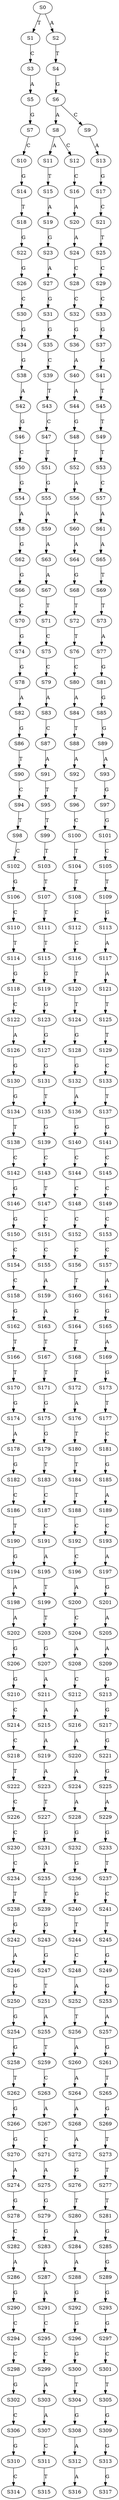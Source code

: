 strict digraph  {
	S0 -> S1 [ label = T ];
	S0 -> S2 [ label = A ];
	S1 -> S3 [ label = C ];
	S2 -> S4 [ label = T ];
	S3 -> S5 [ label = A ];
	S4 -> S6 [ label = G ];
	S5 -> S7 [ label = G ];
	S6 -> S8 [ label = A ];
	S6 -> S9 [ label = C ];
	S7 -> S10 [ label = C ];
	S8 -> S11 [ label = A ];
	S8 -> S12 [ label = C ];
	S9 -> S13 [ label = A ];
	S10 -> S14 [ label = G ];
	S11 -> S15 [ label = T ];
	S12 -> S16 [ label = C ];
	S13 -> S17 [ label = G ];
	S14 -> S18 [ label = T ];
	S15 -> S19 [ label = A ];
	S16 -> S20 [ label = A ];
	S17 -> S21 [ label = C ];
	S18 -> S22 [ label = G ];
	S19 -> S23 [ label = G ];
	S20 -> S24 [ label = A ];
	S21 -> S25 [ label = T ];
	S22 -> S26 [ label = G ];
	S23 -> S27 [ label = A ];
	S24 -> S28 [ label = C ];
	S25 -> S29 [ label = C ];
	S26 -> S30 [ label = C ];
	S27 -> S31 [ label = G ];
	S28 -> S32 [ label = C ];
	S29 -> S33 [ label = C ];
	S30 -> S34 [ label = G ];
	S31 -> S35 [ label = G ];
	S32 -> S36 [ label = G ];
	S33 -> S37 [ label = G ];
	S34 -> S38 [ label = G ];
	S35 -> S39 [ label = C ];
	S36 -> S40 [ label = A ];
	S37 -> S41 [ label = G ];
	S38 -> S42 [ label = A ];
	S39 -> S43 [ label = T ];
	S40 -> S44 [ label = A ];
	S41 -> S45 [ label = T ];
	S42 -> S46 [ label = G ];
	S43 -> S47 [ label = C ];
	S44 -> S48 [ label = G ];
	S45 -> S49 [ label = T ];
	S46 -> S50 [ label = C ];
	S47 -> S51 [ label = T ];
	S48 -> S52 [ label = T ];
	S49 -> S53 [ label = T ];
	S50 -> S54 [ label = G ];
	S51 -> S55 [ label = G ];
	S52 -> S56 [ label = A ];
	S53 -> S57 [ label = C ];
	S54 -> S58 [ label = A ];
	S55 -> S59 [ label = A ];
	S56 -> S60 [ label = A ];
	S57 -> S61 [ label = A ];
	S58 -> S62 [ label = G ];
	S59 -> S63 [ label = A ];
	S60 -> S64 [ label = A ];
	S61 -> S65 [ label = A ];
	S62 -> S66 [ label = G ];
	S63 -> S67 [ label = A ];
	S64 -> S68 [ label = G ];
	S65 -> S69 [ label = T ];
	S66 -> S70 [ label = C ];
	S67 -> S71 [ label = T ];
	S68 -> S72 [ label = T ];
	S69 -> S73 [ label = T ];
	S70 -> S74 [ label = G ];
	S71 -> S75 [ label = C ];
	S72 -> S76 [ label = T ];
	S73 -> S77 [ label = A ];
	S74 -> S78 [ label = G ];
	S75 -> S79 [ label = C ];
	S76 -> S80 [ label = C ];
	S77 -> S81 [ label = G ];
	S78 -> S82 [ label = A ];
	S79 -> S83 [ label = A ];
	S80 -> S84 [ label = A ];
	S81 -> S85 [ label = G ];
	S82 -> S86 [ label = G ];
	S83 -> S87 [ label = C ];
	S84 -> S88 [ label = T ];
	S85 -> S89 [ label = G ];
	S86 -> S90 [ label = T ];
	S87 -> S91 [ label = A ];
	S88 -> S92 [ label = A ];
	S89 -> S93 [ label = A ];
	S90 -> S94 [ label = C ];
	S91 -> S95 [ label = T ];
	S92 -> S96 [ label = T ];
	S93 -> S97 [ label = G ];
	S94 -> S98 [ label = T ];
	S95 -> S99 [ label = T ];
	S96 -> S100 [ label = C ];
	S97 -> S101 [ label = G ];
	S98 -> S102 [ label = C ];
	S99 -> S103 [ label = T ];
	S100 -> S104 [ label = T ];
	S101 -> S105 [ label = C ];
	S102 -> S106 [ label = G ];
	S103 -> S107 [ label = T ];
	S104 -> S108 [ label = T ];
	S105 -> S109 [ label = T ];
	S106 -> S110 [ label = C ];
	S107 -> S111 [ label = T ];
	S108 -> S112 [ label = C ];
	S109 -> S113 [ label = G ];
	S110 -> S114 [ label = T ];
	S111 -> S115 [ label = T ];
	S112 -> S116 [ label = C ];
	S113 -> S117 [ label = A ];
	S114 -> S118 [ label = G ];
	S115 -> S119 [ label = G ];
	S116 -> S120 [ label = T ];
	S117 -> S121 [ label = A ];
	S118 -> S122 [ label = C ];
	S119 -> S123 [ label = G ];
	S120 -> S124 [ label = T ];
	S121 -> S125 [ label = T ];
	S122 -> S126 [ label = A ];
	S123 -> S127 [ label = G ];
	S124 -> S128 [ label = G ];
	S125 -> S129 [ label = T ];
	S126 -> S130 [ label = G ];
	S127 -> S131 [ label = G ];
	S128 -> S132 [ label = G ];
	S129 -> S133 [ label = C ];
	S130 -> S134 [ label = G ];
	S131 -> S135 [ label = T ];
	S132 -> S136 [ label = A ];
	S133 -> S137 [ label = T ];
	S134 -> S138 [ label = T ];
	S135 -> S139 [ label = G ];
	S136 -> S140 [ label = G ];
	S137 -> S141 [ label = G ];
	S138 -> S142 [ label = C ];
	S139 -> S143 [ label = C ];
	S140 -> S144 [ label = C ];
	S141 -> S145 [ label = C ];
	S142 -> S146 [ label = G ];
	S143 -> S147 [ label = T ];
	S144 -> S148 [ label = C ];
	S145 -> S149 [ label = C ];
	S146 -> S150 [ label = G ];
	S147 -> S151 [ label = C ];
	S148 -> S152 [ label = C ];
	S149 -> S153 [ label = C ];
	S150 -> S154 [ label = C ];
	S151 -> S155 [ label = C ];
	S152 -> S156 [ label = C ];
	S153 -> S157 [ label = C ];
	S154 -> S158 [ label = C ];
	S155 -> S159 [ label = A ];
	S156 -> S160 [ label = T ];
	S157 -> S161 [ label = A ];
	S158 -> S162 [ label = G ];
	S159 -> S163 [ label = A ];
	S160 -> S164 [ label = G ];
	S161 -> S165 [ label = G ];
	S162 -> S166 [ label = T ];
	S163 -> S167 [ label = T ];
	S164 -> S168 [ label = T ];
	S165 -> S169 [ label = A ];
	S166 -> S170 [ label = T ];
	S167 -> S171 [ label = T ];
	S168 -> S172 [ label = T ];
	S169 -> S173 [ label = G ];
	S170 -> S174 [ label = G ];
	S171 -> S175 [ label = G ];
	S172 -> S176 [ label = A ];
	S173 -> S177 [ label = T ];
	S174 -> S178 [ label = A ];
	S175 -> S179 [ label = G ];
	S176 -> S180 [ label = T ];
	S177 -> S181 [ label = C ];
	S178 -> S182 [ label = G ];
	S179 -> S183 [ label = T ];
	S180 -> S184 [ label = T ];
	S181 -> S185 [ label = G ];
	S182 -> S186 [ label = C ];
	S183 -> S187 [ label = C ];
	S184 -> S188 [ label = T ];
	S185 -> S189 [ label = A ];
	S186 -> S190 [ label = T ];
	S187 -> S191 [ label = C ];
	S188 -> S192 [ label = C ];
	S189 -> S193 [ label = C ];
	S190 -> S194 [ label = G ];
	S191 -> S195 [ label = A ];
	S192 -> S196 [ label = C ];
	S193 -> S197 [ label = A ];
	S194 -> S198 [ label = A ];
	S195 -> S199 [ label = T ];
	S196 -> S200 [ label = A ];
	S197 -> S201 [ label = G ];
	S198 -> S202 [ label = A ];
	S199 -> S203 [ label = T ];
	S200 -> S204 [ label = C ];
	S201 -> S205 [ label = A ];
	S202 -> S206 [ label = G ];
	S203 -> S207 [ label = G ];
	S204 -> S208 [ label = A ];
	S205 -> S209 [ label = A ];
	S206 -> S210 [ label = G ];
	S207 -> S211 [ label = A ];
	S208 -> S212 [ label = C ];
	S209 -> S213 [ label = G ];
	S210 -> S214 [ label = C ];
	S211 -> S215 [ label = A ];
	S212 -> S216 [ label = A ];
	S213 -> S217 [ label = G ];
	S214 -> S218 [ label = C ];
	S215 -> S219 [ label = A ];
	S216 -> S220 [ label = A ];
	S217 -> S221 [ label = G ];
	S218 -> S222 [ label = T ];
	S219 -> S223 [ label = A ];
	S220 -> S224 [ label = A ];
	S221 -> S225 [ label = G ];
	S222 -> S226 [ label = C ];
	S223 -> S227 [ label = T ];
	S224 -> S228 [ label = A ];
	S225 -> S229 [ label = A ];
	S226 -> S230 [ label = C ];
	S227 -> S231 [ label = G ];
	S228 -> S232 [ label = G ];
	S229 -> S233 [ label = G ];
	S230 -> S234 [ label = C ];
	S231 -> S235 [ label = A ];
	S232 -> S236 [ label = G ];
	S233 -> S237 [ label = T ];
	S234 -> S238 [ label = T ];
	S235 -> S239 [ label = T ];
	S236 -> S240 [ label = G ];
	S237 -> S241 [ label = C ];
	S238 -> S242 [ label = G ];
	S239 -> S243 [ label = G ];
	S240 -> S244 [ label = T ];
	S241 -> S245 [ label = T ];
	S242 -> S246 [ label = A ];
	S243 -> S247 [ label = G ];
	S244 -> S248 [ label = C ];
	S245 -> S249 [ label = G ];
	S246 -> S250 [ label = G ];
	S247 -> S251 [ label = T ];
	S248 -> S252 [ label = A ];
	S249 -> S253 [ label = G ];
	S250 -> S254 [ label = G ];
	S251 -> S255 [ label = A ];
	S252 -> S256 [ label = T ];
	S253 -> S257 [ label = A ];
	S254 -> S258 [ label = G ];
	S255 -> S259 [ label = T ];
	S256 -> S260 [ label = A ];
	S257 -> S261 [ label = G ];
	S258 -> S262 [ label = T ];
	S259 -> S263 [ label = C ];
	S260 -> S264 [ label = A ];
	S261 -> S265 [ label = T ];
	S262 -> S266 [ label = G ];
	S263 -> S267 [ label = A ];
	S264 -> S268 [ label = A ];
	S265 -> S269 [ label = G ];
	S266 -> S270 [ label = G ];
	S267 -> S271 [ label = C ];
	S268 -> S272 [ label = A ];
	S269 -> S273 [ label = T ];
	S270 -> S274 [ label = A ];
	S271 -> S275 [ label = A ];
	S272 -> S276 [ label = G ];
	S273 -> S277 [ label = T ];
	S274 -> S278 [ label = G ];
	S275 -> S279 [ label = G ];
	S276 -> S280 [ label = T ];
	S277 -> S281 [ label = T ];
	S278 -> S282 [ label = C ];
	S279 -> S283 [ label = G ];
	S280 -> S284 [ label = A ];
	S281 -> S285 [ label = G ];
	S282 -> S286 [ label = A ];
	S283 -> S287 [ label = A ];
	S284 -> S288 [ label = A ];
	S285 -> S289 [ label = G ];
	S286 -> S290 [ label = G ];
	S287 -> S291 [ label = A ];
	S288 -> S292 [ label = G ];
	S289 -> S293 [ label = G ];
	S290 -> S294 [ label = C ];
	S291 -> S295 [ label = C ];
	S292 -> S296 [ label = G ];
	S293 -> S297 [ label = G ];
	S294 -> S298 [ label = C ];
	S295 -> S299 [ label = C ];
	S296 -> S300 [ label = G ];
	S297 -> S301 [ label = C ];
	S298 -> S302 [ label = G ];
	S299 -> S303 [ label = A ];
	S300 -> S304 [ label = T ];
	S301 -> S305 [ label = T ];
	S302 -> S306 [ label = C ];
	S303 -> S307 [ label = A ];
	S304 -> S308 [ label = G ];
	S305 -> S309 [ label = G ];
	S306 -> S310 [ label = G ];
	S307 -> S311 [ label = C ];
	S308 -> S312 [ label = A ];
	S309 -> S313 [ label = G ];
	S310 -> S314 [ label = C ];
	S311 -> S315 [ label = T ];
	S312 -> S316 [ label = A ];
	S313 -> S317 [ label = G ];
}
